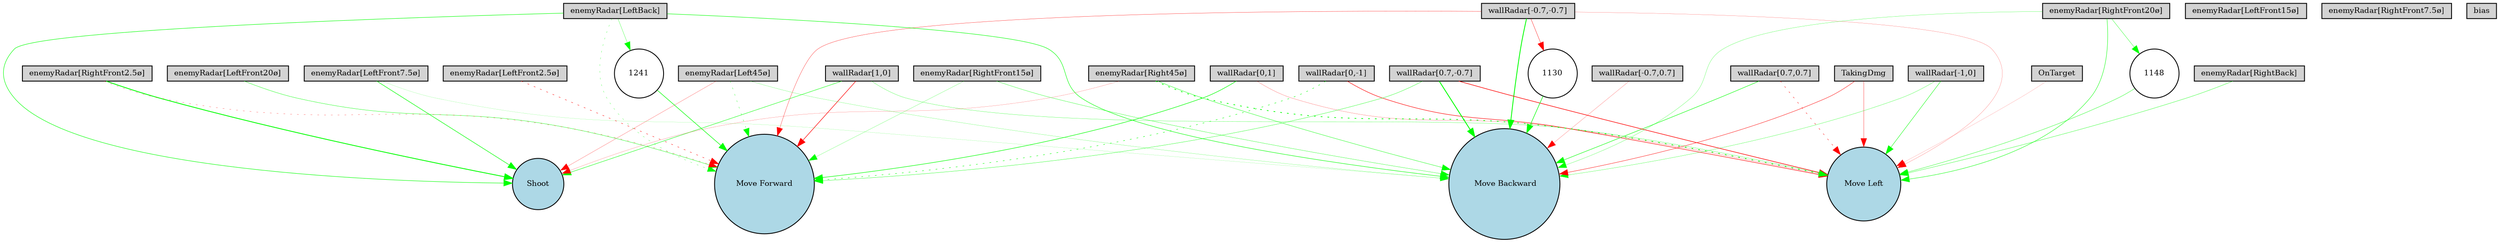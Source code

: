 digraph {
	node [fontsize=9 height=0.2 shape=circle width=0.2]
	"wallRadar[1,0]" [fillcolor=lightgray shape=box style=filled]
	"wallRadar[0,1]" [fillcolor=lightgray shape=box style=filled]
	"wallRadar[-1,0]" [fillcolor=lightgray shape=box style=filled]
	"wallRadar[0,-1]" [fillcolor=lightgray shape=box style=filled]
	"wallRadar[0.7,0.7]" [fillcolor=lightgray shape=box style=filled]
	"wallRadar[-0.7,0.7]" [fillcolor=lightgray shape=box style=filled]
	"wallRadar[-0.7,-0.7]" [fillcolor=lightgray shape=box style=filled]
	"wallRadar[0.7,-0.7]" [fillcolor=lightgray shape=box style=filled]
	"enemyRadar[RightBack]" [fillcolor=lightgray shape=box style=filled]
	"enemyRadar[LeftBack]" [fillcolor=lightgray shape=box style=filled]
	"enemyRadar[Right45ø]" [fillcolor=lightgray shape=box style=filled]
	"enemyRadar[Left45ø]" [fillcolor=lightgray shape=box style=filled]
	"enemyRadar[RightFront20ø]" [fillcolor=lightgray shape=box style=filled]
	"enemyRadar[LeftFront20ø]" [fillcolor=lightgray shape=box style=filled]
	"enemyRadar[RightFront15ø]" [fillcolor=lightgray shape=box style=filled]
	"enemyRadar[LeftFront15ø]" [fillcolor=lightgray shape=box style=filled]
	"enemyRadar[RightFront7.5ø]" [fillcolor=lightgray shape=box style=filled]
	"enemyRadar[LeftFront7.5ø]" [fillcolor=lightgray shape=box style=filled]
	"enemyRadar[RightFront2.5ø]" [fillcolor=lightgray shape=box style=filled]
	"enemyRadar[LeftFront2.5ø]" [fillcolor=lightgray shape=box style=filled]
	OnTarget [fillcolor=lightgray shape=box style=filled]
	TakingDmg [fillcolor=lightgray shape=box style=filled]
	bias [fillcolor=lightgray shape=box style=filled]
	Shoot [fillcolor=lightblue style=filled]
	"Move Forward" [fillcolor=lightblue style=filled]
	" Move Backward" [fillcolor=lightblue style=filled]
	"Move Left" [fillcolor=lightblue style=filled]
	1130 [fillcolor=white style=filled]
	1241 [fillcolor=white style=filled]
	1148 [fillcolor=white style=filled]
	"enemyRadar[LeftBack]" -> "Move Forward" [color=green penwidth=0.24404605511570682 style=dotted]
	"wallRadar[0.7,0.7]" -> " Move Backward" [color=green penwidth=0.5008483767007227 style=solid]
	"wallRadar[1,0]" -> "Move Forward" [color=red penwidth=0.5945572634486094 style=solid]
	"wallRadar[0.7,-0.7]" -> "Move Forward" [color=green penwidth=0.32433229189114776 style=solid]
	"enemyRadar[LeftFront7.5ø]" -> " Move Backward" [color=green penwidth=0.11045282821067624 style=solid]
	"enemyRadar[LeftFront7.5ø]" -> Shoot [color=green penwidth=0.5788172545619178 style=solid]
	"wallRadar[0.7,-0.7]" -> "Move Left" [color=red penwidth=0.6540184164184417 style=solid]
	"enemyRadar[RightFront20ø]" -> "Move Left" [color=green penwidth=0.44526355050215494 style=solid]
	"enemyRadar[Left45ø]" -> Shoot [color=red penwidth=0.2041483633023049 style=solid]
	TakingDmg -> " Move Backward" [color=red penwidth=0.40667584820002767 style=solid]
	"wallRadar[-0.7,-0.7]" -> " Move Backward" [color=green penwidth=0.9398384691190929 style=solid]
	"enemyRadar[RightFront20ø]" -> " Move Backward" [color=green penwidth=0.22503572638378785 style=solid]
	"enemyRadar[RightFront2.5ø]" -> Shoot [color=green penwidth=0.9498052876257411 style=solid]
	"enemyRadar[LeftBack]" -> Shoot [color=green penwidth=0.523277921035349 style=solid]
	"enemyRadar[Right45ø]" -> Shoot [color=red penwidth=0.14696814749913206 style=solid]
	"wallRadar[0,1]" -> "Move Left" [color=red penwidth=0.18510503518267438 style=solid]
	"wallRadar[-0.7,0.7]" -> " Move Backward" [color=red penwidth=0.17561222545662486 style=solid]
	"wallRadar[0.7,0.7]" -> "Move Left" [color=red penwidth=0.41262722930339946 style=dotted]
	"enemyRadar[RightFront15ø]" -> "Move Forward" [color=green penwidth=0.18758940834890417 style=solid]
	"wallRadar[1,0]" -> Shoot [color=green penwidth=0.441201991104746 style=solid]
	"wallRadar[0.7,-0.7]" -> " Move Backward" [color=green penwidth=0.9888649036219359 style=solid]
	"enemyRadar[LeftFront2.5ø]" -> "Move Forward" [color=red penwidth=0.43941055114887984 style=dotted]
	"enemyRadar[RightFront2.5ø]" -> "Move Forward" [color=red penwidth=0.2344706822677173 style=dotted]
	"enemyRadar[RightBack]" -> "Move Left" [color=green penwidth=0.32418536937897224 style=solid]
	"enemyRadar[RightFront15ø]" -> " Move Backward" [color=green penwidth=0.30735747940397007 style=solid]
	OnTarget -> "Move Left" [color=red penwidth=0.11301865424322492 style=solid]
	"wallRadar[-1,0]" -> " Move Backward" [color=green penwidth=0.25404703903130754 style=solid]
	"wallRadar[0,-1]" -> "Move Left" [color=red penwidth=0.5300621422530061 style=solid]
	"wallRadar[0,-1]" -> "Move Forward" [color=green penwidth=0.48501674374501036 style=dotted]
	"enemyRadar[Left45ø]" -> " Move Backward" [color=green penwidth=0.17992459666369945 style=solid]
	"enemyRadar[LeftBack]" -> " Move Backward" [color=green penwidth=0.5153064629108658 style=solid]
	TakingDmg -> "Move Left" [color=red penwidth=0.31391875391532154 style=solid]
	"enemyRadar[Right45ø]" -> "Move Left" [color=green penwidth=0.8310420328919551 style=dotted]
	"enemyRadar[Right45ø]" -> " Move Backward" [color=green penwidth=0.38128383466805726 style=solid]
	"wallRadar[0,1]" -> "Move Forward" [color=green penwidth=0.5758393230698756 style=solid]
	"enemyRadar[Left45ø]" -> "Move Forward" [color=green penwidth=0.3038577702277576 style=dotted]
	"enemyRadar[LeftFront20ø]" -> "Move Forward" [color=green penwidth=0.3599657963671814 style=solid]
	"wallRadar[-0.7,-0.7]" -> "Move Left" [color=red penwidth=0.16258434249411197 style=solid]
	"wallRadar[-1,0]" -> "Move Left" [color=green penwidth=0.44911561279107426 style=solid]
	"wallRadar[1,0]" -> "Move Left" [color=green penwidth=0.23789880639430797 style=solid]
	"wallRadar[-0.7,-0.7]" -> "Move Forward" [color=red penwidth=0.29091350900123814 style=solid]
	"wallRadar[-0.7,-0.7]" -> 1130 [color=red penwidth=0.35567907610482596 style=solid]
	1130 -> " Move Backward" [color=green penwidth=0.6205301522849821 style=solid]
	"enemyRadar[RightFront20ø]" -> 1148 [color=green penwidth=0.3235783261818692 style=solid]
	1148 -> "Move Left" [color=green penwidth=0.34864799653058853 style=solid]
	"enemyRadar[LeftBack]" -> 1241 [color=green penwidth=0.2680607432643567 style=solid]
	1241 -> "Move Forward" [color=green penwidth=0.6003484764183474 style=solid]
}
